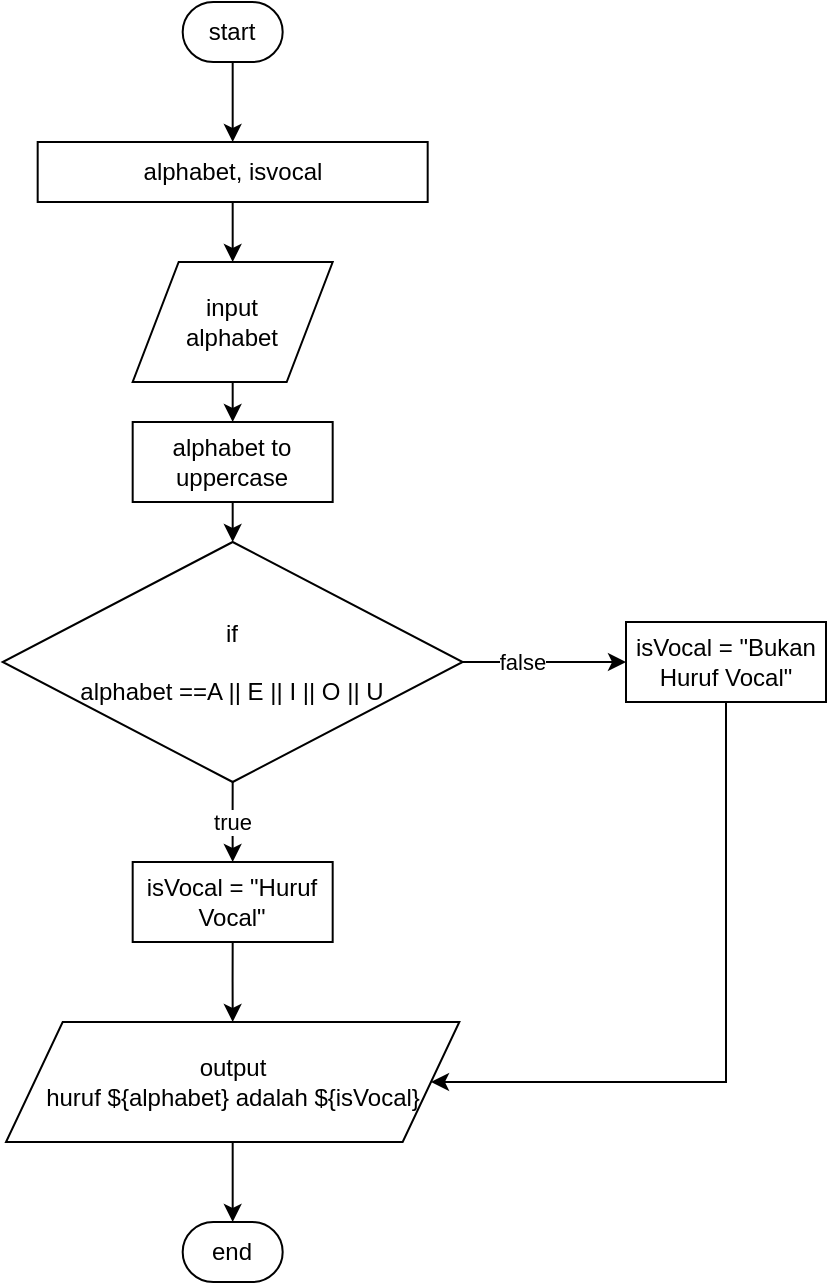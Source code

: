 <mxfile version="14.5.3" type="device"><diagram id="AN-M2mPh7LiIupuuT1n3" name="Page-1"><mxGraphModel dx="868" dy="482" grid="1" gridSize="10" guides="1" tooltips="1" connect="1" arrows="1" fold="1" page="1" pageScale="1" pageWidth="850" pageHeight="1100" math="0" shadow="0"><root><mxCell id="0"/><mxCell id="1" parent="0"/><mxCell id="YR_JeIN_RSPbHUo97QrJ-16" style="edgeStyle=orthogonalEdgeStyle;rounded=0;orthogonalLoop=1;jettySize=auto;html=1;exitX=0.5;exitY=1;exitDx=0;exitDy=0;exitPerimeter=0;entryX=0.5;entryY=0;entryDx=0;entryDy=0;" edge="1" parent="1" source="YR_JeIN_RSPbHUo97QrJ-1" target="YR_JeIN_RSPbHUo97QrJ-2"><mxGeometry relative="1" as="geometry"/></mxCell><mxCell id="YR_JeIN_RSPbHUo97QrJ-1" value="start" style="strokeWidth=1;html=1;shape=mxgraph.flowchart.terminator;whiteSpace=wrap;" vertex="1" parent="1"><mxGeometry x="368.34" y="30" width="50" height="30" as="geometry"/></mxCell><mxCell id="YR_JeIN_RSPbHUo97QrJ-17" style="edgeStyle=orthogonalEdgeStyle;rounded=0;orthogonalLoop=1;jettySize=auto;html=1;exitX=0.5;exitY=1;exitDx=0;exitDy=0;entryX=0.5;entryY=0;entryDx=0;entryDy=0;" edge="1" parent="1" source="YR_JeIN_RSPbHUo97QrJ-2" target="YR_JeIN_RSPbHUo97QrJ-3"><mxGeometry relative="1" as="geometry"/></mxCell><mxCell id="YR_JeIN_RSPbHUo97QrJ-2" value="alphabet, isvocal" style="rounded=1;whiteSpace=wrap;html=1;absoluteArcSize=1;arcSize=0;strokeWidth=1;" vertex="1" parent="1"><mxGeometry x="295.84" y="100" width="195" height="30" as="geometry"/></mxCell><mxCell id="YR_JeIN_RSPbHUo97QrJ-18" style="edgeStyle=orthogonalEdgeStyle;rounded=0;orthogonalLoop=1;jettySize=auto;html=1;exitX=0.5;exitY=1;exitDx=0;exitDy=0;entryX=0.5;entryY=0;entryDx=0;entryDy=0;" edge="1" parent="1" source="YR_JeIN_RSPbHUo97QrJ-3" target="YR_JeIN_RSPbHUo97QrJ-11"><mxGeometry relative="1" as="geometry"/></mxCell><mxCell id="YR_JeIN_RSPbHUo97QrJ-3" value="input &lt;br&gt;alphabet" style="shape=parallelogram;html=1;strokeWidth=1;perimeter=parallelogramPerimeter;whiteSpace=wrap;rounded=1;arcSize=0;size=0.23;" vertex="1" parent="1"><mxGeometry x="343.34" y="160" width="100" height="60" as="geometry"/></mxCell><mxCell id="YR_JeIN_RSPbHUo97QrJ-20" style="edgeStyle=orthogonalEdgeStyle;rounded=0;orthogonalLoop=1;jettySize=auto;html=1;exitX=1;exitY=0.5;exitDx=0;exitDy=0;exitPerimeter=0;" edge="1" parent="1" source="YR_JeIN_RSPbHUo97QrJ-10" target="YR_JeIN_RSPbHUo97QrJ-13"><mxGeometry relative="1" as="geometry"/></mxCell><mxCell id="YR_JeIN_RSPbHUo97QrJ-25" value="false" style="edgeLabel;html=1;align=center;verticalAlign=middle;resizable=0;points=[];" vertex="1" connectable="0" parent="YR_JeIN_RSPbHUo97QrJ-20"><mxGeometry x="-0.274" relative="1" as="geometry"><mxPoint as="offset"/></mxGeometry></mxCell><mxCell id="YR_JeIN_RSPbHUo97QrJ-21" value="true" style="edgeStyle=orthogonalEdgeStyle;rounded=0;orthogonalLoop=1;jettySize=auto;html=1;exitX=0.5;exitY=1;exitDx=0;exitDy=0;exitPerimeter=0;entryX=0.5;entryY=0;entryDx=0;entryDy=0;" edge="1" parent="1" source="YR_JeIN_RSPbHUo97QrJ-10" target="YR_JeIN_RSPbHUo97QrJ-12"><mxGeometry relative="1" as="geometry"><Array as="points"><mxPoint x="393" y="440"/><mxPoint x="393" y="440"/></Array></mxGeometry></mxCell><mxCell id="YR_JeIN_RSPbHUo97QrJ-10" value="if&lt;br&gt;&lt;br&gt;alphabet ==A || E || I || O || U" style="strokeWidth=1;html=1;shape=mxgraph.flowchart.decision;whiteSpace=wrap;" vertex="1" parent="1"><mxGeometry x="278.34" y="300" width="230" height="120" as="geometry"/></mxCell><mxCell id="YR_JeIN_RSPbHUo97QrJ-19" style="edgeStyle=orthogonalEdgeStyle;rounded=0;orthogonalLoop=1;jettySize=auto;html=1;exitX=0.5;exitY=1;exitDx=0;exitDy=0;entryX=0.5;entryY=0;entryDx=0;entryDy=0;entryPerimeter=0;" edge="1" parent="1" source="YR_JeIN_RSPbHUo97QrJ-11" target="YR_JeIN_RSPbHUo97QrJ-10"><mxGeometry relative="1" as="geometry"/></mxCell><mxCell id="YR_JeIN_RSPbHUo97QrJ-11" value="alphabet to uppercase" style="rounded=1;whiteSpace=wrap;html=1;absoluteArcSize=1;arcSize=0;strokeWidth=1;" vertex="1" parent="1"><mxGeometry x="343.34" y="240" width="100" height="40" as="geometry"/></mxCell><mxCell id="YR_JeIN_RSPbHUo97QrJ-22" style="edgeStyle=orthogonalEdgeStyle;rounded=0;orthogonalLoop=1;jettySize=auto;html=1;exitX=0.5;exitY=1;exitDx=0;exitDy=0;" edge="1" parent="1" source="YR_JeIN_RSPbHUo97QrJ-12" target="YR_JeIN_RSPbHUo97QrJ-14"><mxGeometry relative="1" as="geometry"/></mxCell><mxCell id="YR_JeIN_RSPbHUo97QrJ-12" value="isVocal = &quot;Huruf Vocal&quot;" style="rounded=1;whiteSpace=wrap;html=1;absoluteArcSize=1;arcSize=0;strokeWidth=1;" vertex="1" parent="1"><mxGeometry x="343.34" y="460" width="100" height="40" as="geometry"/></mxCell><mxCell id="YR_JeIN_RSPbHUo97QrJ-26" style="edgeStyle=orthogonalEdgeStyle;rounded=0;orthogonalLoop=1;jettySize=auto;html=1;exitX=0.5;exitY=1;exitDx=0;exitDy=0;entryX=1;entryY=0.5;entryDx=0;entryDy=0;" edge="1" parent="1" source="YR_JeIN_RSPbHUo97QrJ-13" target="YR_JeIN_RSPbHUo97QrJ-14"><mxGeometry relative="1" as="geometry"><Array as="points"><mxPoint x="640" y="570"/></Array></mxGeometry></mxCell><mxCell id="YR_JeIN_RSPbHUo97QrJ-13" value="isVocal = &quot;Bukan Huruf Vocal&quot;" style="rounded=1;whiteSpace=wrap;html=1;absoluteArcSize=1;arcSize=0;strokeWidth=1;" vertex="1" parent="1"><mxGeometry x="590" y="340" width="100" height="40" as="geometry"/></mxCell><mxCell id="YR_JeIN_RSPbHUo97QrJ-23" style="edgeStyle=orthogonalEdgeStyle;rounded=0;orthogonalLoop=1;jettySize=auto;html=1;exitX=0.5;exitY=1;exitDx=0;exitDy=0;" edge="1" parent="1" source="YR_JeIN_RSPbHUo97QrJ-14" target="YR_JeIN_RSPbHUo97QrJ-15"><mxGeometry relative="1" as="geometry"/></mxCell><mxCell id="YR_JeIN_RSPbHUo97QrJ-14" value="output&lt;br&gt;huruf ${alphabet} adalah ${isVocal}" style="shape=parallelogram;html=1;strokeWidth=1;perimeter=parallelogramPerimeter;whiteSpace=wrap;rounded=1;arcSize=0;size=0.125;" vertex="1" parent="1"><mxGeometry x="280.01" y="540" width="226.66" height="60" as="geometry"/></mxCell><mxCell id="YR_JeIN_RSPbHUo97QrJ-15" value="end" style="strokeWidth=1;html=1;shape=mxgraph.flowchart.terminator;whiteSpace=wrap;" vertex="1" parent="1"><mxGeometry x="368.34" y="640" width="50" height="30" as="geometry"/></mxCell></root></mxGraphModel></diagram></mxfile>